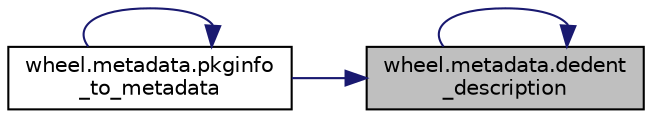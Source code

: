 digraph "wheel.metadata.dedent_description"
{
 // LATEX_PDF_SIZE
  edge [fontname="Helvetica",fontsize="10",labelfontname="Helvetica",labelfontsize="10"];
  node [fontname="Helvetica",fontsize="10",shape=record];
  rankdir="RL";
  Node1 [label="wheel.metadata.dedent\l_description",height=0.2,width=0.4,color="black", fillcolor="grey75", style="filled", fontcolor="black",tooltip=" "];
  Node1 -> Node1 [dir="back",color="midnightblue",fontsize="10",style="solid",fontname="Helvetica"];
  Node1 -> Node2 [dir="back",color="midnightblue",fontsize="10",style="solid",fontname="Helvetica"];
  Node2 [label="wheel.metadata.pkginfo\l_to_metadata",height=0.2,width=0.4,color="black", fillcolor="white", style="filled",URL="$d8/dd7/namespacewheel_1_1metadata.html#aa37a93d2d42385aab109e48f72755463",tooltip=" "];
  Node2 -> Node2 [dir="back",color="midnightblue",fontsize="10",style="solid",fontname="Helvetica"];
}
